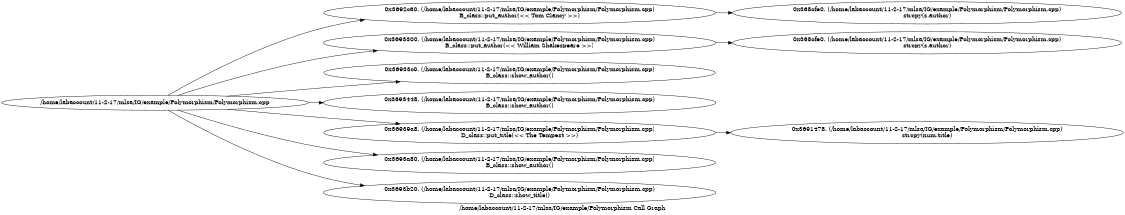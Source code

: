 digraph "/home/labaccount/11-2-17/mlsa/IG/example/Polymorphism Call Graph" {
	graph [dpi=300
		rankdir=LR
		size="7.5, 10"
		label="/home/labaccount/11-2-17/mlsa/IG/example/Polymorphism Call Graph"
	];

	Node0x497722974 [shape=oval, label="/home/labaccount/11-2-17/mlsa/IG/example/Polymorphism/Polymorphism.cpp"];
	Node0x382481298 [shape=oval, label="0x3692c60. (/home/labaccount/11-2-17/mlsa/IG/example/Polymorphism/Polymorphism.cpp)\nB_class::put_author(<< Tom Clancy >>)"];
	Node0x497722974 -> Node0x382481298;
	Node0x529893118 [shape=oval, label="0x3693300. (/home/labaccount/11-2-17/mlsa/IG/example/Polymorphism/Polymorphism.cpp)\nB_class::put_author(<< William Shakespeare >>)"];
	Node0x497722974 -> Node0x529893118;
	Node0x104223838 [shape=oval, label="0x36933c0. (/home/labaccount/11-2-17/mlsa/IG/example/Polymorphism/Polymorphism.cpp)\nB_class::show_author()"];
	Node0x497722974 -> Node0x104223838;
	Node0x600574886 [shape=oval, label="0x3693448. (/home/labaccount/11-2-17/mlsa/IG/example/Polymorphism/Polymorphism.cpp)\nB_class::show_author()"];
	Node0x497722974 -> Node0x600574886;
	Node0x949878567 [shape=oval, label="0x36939a8. (/home/labaccount/11-2-17/mlsa/IG/example/Polymorphism/Polymorphism.cpp)\nD_class::put_title(<< The Tempest >>)"];
	Node0x497722974 -> Node0x949878567;
	Node0x909859023 [shape=oval, label="0x3693a80. (/home/labaccount/11-2-17/mlsa/IG/example/Polymorphism/Polymorphism.cpp)\nB_class::show_author()"];
	Node0x497722974 -> Node0x909859023;
	Node0x513027437 [shape=oval, label="0x3693b20. (/home/labaccount/11-2-17/mlsa/IG/example/Polymorphism/Polymorphism.cpp)\nD_class::show_title()"];
	Node0x497722974 -> Node0x513027437;
	Node0x278203296 [shape=oval, label="0x368cfe0. (/home/labaccount/11-2-17/mlsa/IG/example/Polymorphism/Polymorphism.cpp)\nstrcpy(s.author)"];
	Node0x382481298 -> Node0x278203296;
	Node0x990365621 [shape=oval, label="0x368cfe0. (/home/labaccount/11-2-17/mlsa/IG/example/Polymorphism/Polymorphism.cpp)\nstrcpy(s.author)"];
	Node0x529893118 -> Node0x990365621;
	Node0x997591906 [shape=oval, label="0x3691478. (/home/labaccount/11-2-17/mlsa/IG/example/Polymorphism/Polymorphism.cpp)\nstrcpy(num.title)"];
	Node0x949878567 -> Node0x997591906;
}
